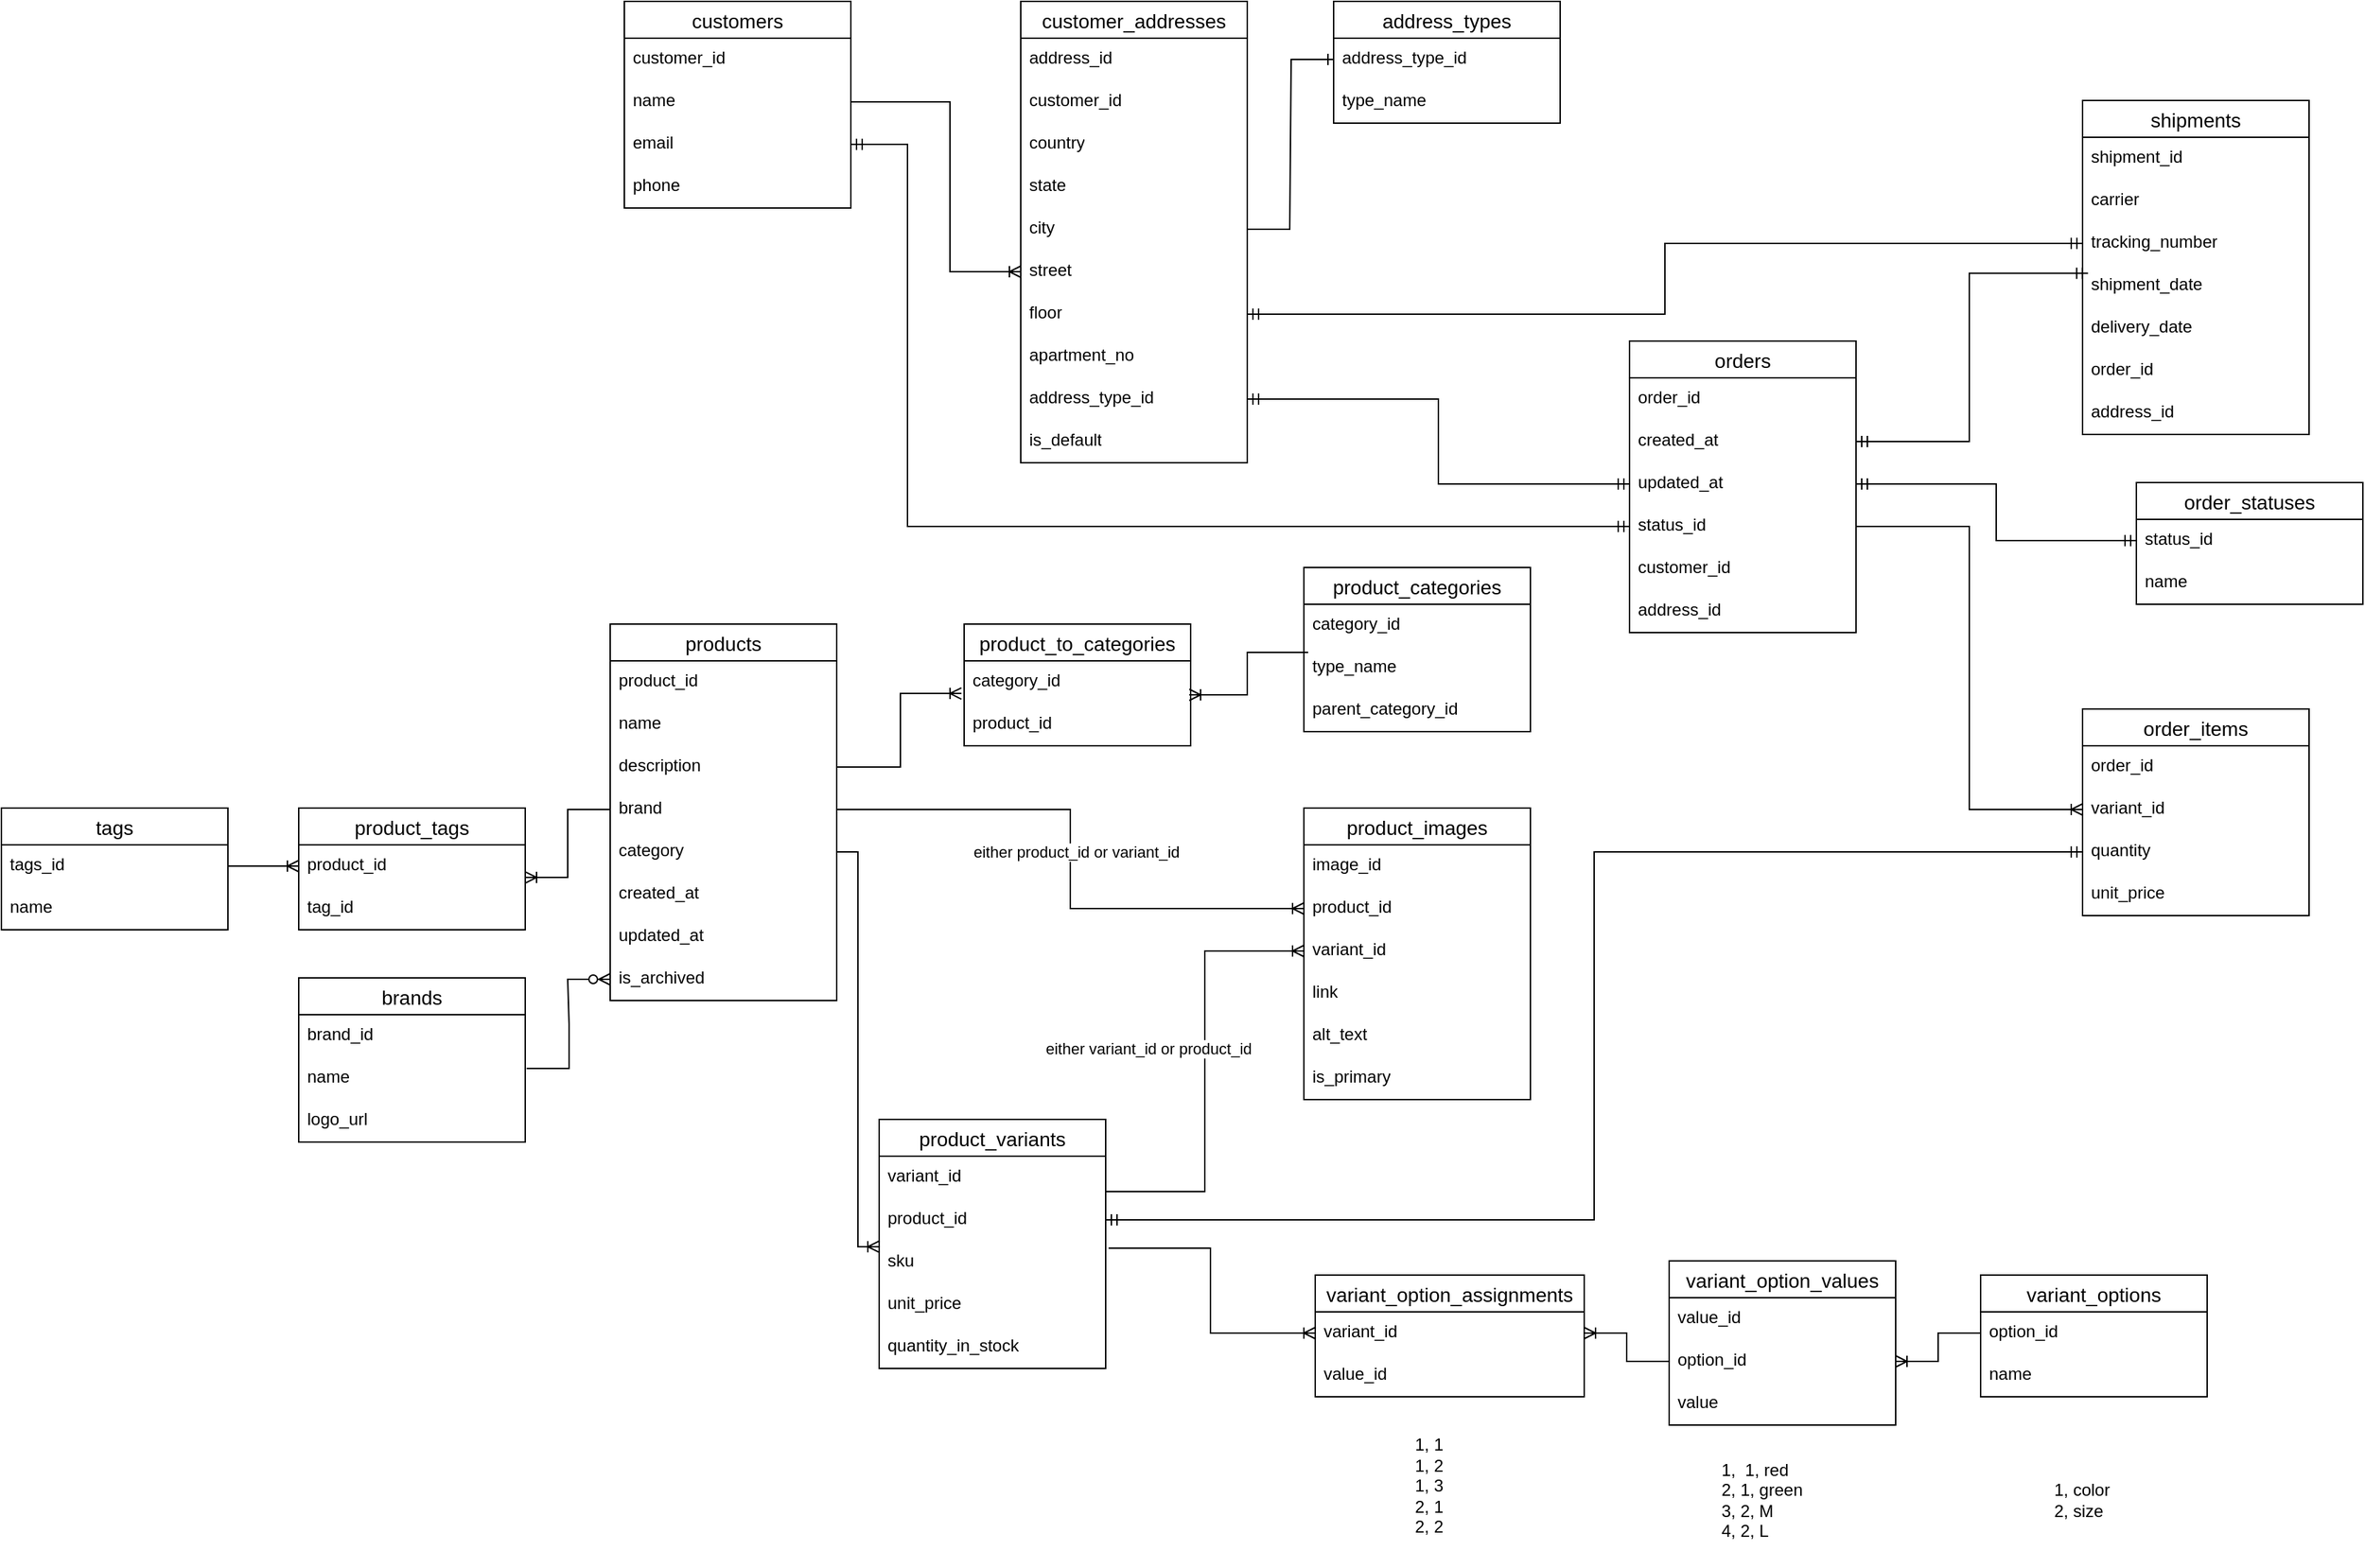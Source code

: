 <mxfile version="28.0.4">
  <diagram name="Page-1" id="qAi07MPnIEQHTASuZzk_">
    <mxGraphModel grid="1" page="1" gridSize="10" guides="1" tooltips="1" connect="1" arrows="1" fold="1" pageScale="1" pageWidth="2336" pageHeight="1654" background="light-dark(#FFFFFF,#232E40)" math="0" shadow="0">
      <root>
        <mxCell id="0" />
        <mxCell id="1" parent="0" />
        <mxCell id="hiR0SJMqwdzuoFLeXjnr-14" value="customers" style="swimlane;fontStyle=0;childLayout=stackLayout;horizontal=1;startSize=26;horizontalStack=0;resizeParent=1;resizeParentMax=0;resizeLast=0;collapsible=1;marginBottom=0;align=center;fontSize=14;" vertex="1" parent="1">
          <mxGeometry x="50" y="10" width="160" height="146" as="geometry" />
        </mxCell>
        <mxCell id="hiR0SJMqwdzuoFLeXjnr-15" value="customer_id" style="text;strokeColor=none;fillColor=none;spacingLeft=4;spacingRight=4;overflow=hidden;rotatable=0;points=[[0,0.5],[1,0.5]];portConstraint=eastwest;fontSize=12;whiteSpace=wrap;html=1;" vertex="1" parent="hiR0SJMqwdzuoFLeXjnr-14">
          <mxGeometry y="26" width="160" height="30" as="geometry" />
        </mxCell>
        <mxCell id="hiR0SJMqwdzuoFLeXjnr-16" value="name" style="text;strokeColor=none;fillColor=none;spacingLeft=4;spacingRight=4;overflow=hidden;rotatable=0;points=[[0,0.5],[1,0.5]];portConstraint=eastwest;fontSize=12;whiteSpace=wrap;html=1;" vertex="1" parent="hiR0SJMqwdzuoFLeXjnr-14">
          <mxGeometry y="56" width="160" height="30" as="geometry" />
        </mxCell>
        <mxCell id="hiR0SJMqwdzuoFLeXjnr-17" value="email" style="text;strokeColor=none;fillColor=none;spacingLeft=4;spacingRight=4;overflow=hidden;rotatable=0;points=[[0,0.5],[1,0.5]];portConstraint=eastwest;fontSize=12;whiteSpace=wrap;html=1;" vertex="1" parent="hiR0SJMqwdzuoFLeXjnr-14">
          <mxGeometry y="86" width="160" height="30" as="geometry" />
        </mxCell>
        <mxCell id="hiR0SJMqwdzuoFLeXjnr-32" value="phone" style="text;strokeColor=none;fillColor=none;spacingLeft=4;spacingRight=4;overflow=hidden;rotatable=0;points=[[0,0.5],[1,0.5]];portConstraint=eastwest;fontSize=12;whiteSpace=wrap;html=1;" vertex="1" parent="hiR0SJMqwdzuoFLeXjnr-14">
          <mxGeometry y="116" width="160" height="30" as="geometry" />
        </mxCell>
        <mxCell id="hiR0SJMqwdzuoFLeXjnr-34" value="customer_addresses" style="swimlane;fontStyle=0;childLayout=stackLayout;horizontal=1;startSize=26;horizontalStack=0;resizeParent=1;resizeParentMax=0;resizeLast=0;collapsible=1;marginBottom=0;align=center;fontSize=14;" vertex="1" parent="1">
          <mxGeometry x="330" y="10" width="160" height="326" as="geometry" />
        </mxCell>
        <mxCell id="hiR0SJMqwdzuoFLeXjnr-35" value="address_id" style="text;strokeColor=none;fillColor=none;spacingLeft=4;spacingRight=4;overflow=hidden;rotatable=0;points=[[0,0.5],[1,0.5]];portConstraint=eastwest;fontSize=12;whiteSpace=wrap;html=1;" vertex="1" parent="hiR0SJMqwdzuoFLeXjnr-34">
          <mxGeometry y="26" width="160" height="30" as="geometry" />
        </mxCell>
        <mxCell id="hiR0SJMqwdzuoFLeXjnr-36" value="customer_id" style="text;strokeColor=none;fillColor=none;spacingLeft=4;spacingRight=4;overflow=hidden;rotatable=0;points=[[0,0.5],[1,0.5]];portConstraint=eastwest;fontSize=12;whiteSpace=wrap;html=1;" vertex="1" parent="hiR0SJMqwdzuoFLeXjnr-34">
          <mxGeometry y="56" width="160" height="30" as="geometry" />
        </mxCell>
        <mxCell id="hiR0SJMqwdzuoFLeXjnr-37" value="country" style="text;strokeColor=none;fillColor=none;spacingLeft=4;spacingRight=4;overflow=hidden;rotatable=0;points=[[0,0.5],[1,0.5]];portConstraint=eastwest;fontSize=12;whiteSpace=wrap;html=1;" vertex="1" parent="hiR0SJMqwdzuoFLeXjnr-34">
          <mxGeometry y="86" width="160" height="30" as="geometry" />
        </mxCell>
        <mxCell id="hiR0SJMqwdzuoFLeXjnr-38" value="state" style="text;strokeColor=none;fillColor=none;spacingLeft=4;spacingRight=4;overflow=hidden;rotatable=0;points=[[0,0.5],[1,0.5]];portConstraint=eastwest;fontSize=12;whiteSpace=wrap;html=1;" vertex="1" parent="hiR0SJMqwdzuoFLeXjnr-34">
          <mxGeometry y="116" width="160" height="30" as="geometry" />
        </mxCell>
        <mxCell id="hiR0SJMqwdzuoFLeXjnr-39" value="city" style="text;strokeColor=none;fillColor=none;spacingLeft=4;spacingRight=4;overflow=hidden;rotatable=0;points=[[0,0.5],[1,0.5]];portConstraint=eastwest;fontSize=12;whiteSpace=wrap;html=1;" vertex="1" parent="hiR0SJMqwdzuoFLeXjnr-34">
          <mxGeometry y="146" width="160" height="30" as="geometry" />
        </mxCell>
        <mxCell id="hiR0SJMqwdzuoFLeXjnr-40" value="street" style="text;strokeColor=none;fillColor=none;spacingLeft=4;spacingRight=4;overflow=hidden;rotatable=0;points=[[0,0.5],[1,0.5]];portConstraint=eastwest;fontSize=12;whiteSpace=wrap;html=1;" vertex="1" parent="hiR0SJMqwdzuoFLeXjnr-34">
          <mxGeometry y="176" width="160" height="30" as="geometry" />
        </mxCell>
        <mxCell id="hiR0SJMqwdzuoFLeXjnr-41" value="floor" style="text;strokeColor=none;fillColor=none;spacingLeft=4;spacingRight=4;overflow=hidden;rotatable=0;points=[[0,0.5],[1,0.5]];portConstraint=eastwest;fontSize=12;whiteSpace=wrap;html=1;" vertex="1" parent="hiR0SJMqwdzuoFLeXjnr-34">
          <mxGeometry y="206" width="160" height="30" as="geometry" />
        </mxCell>
        <mxCell id="hiR0SJMqwdzuoFLeXjnr-42" value="apartment_no" style="text;strokeColor=none;fillColor=none;spacingLeft=4;spacingRight=4;overflow=hidden;rotatable=0;points=[[0,0.5],[1,0.5]];portConstraint=eastwest;fontSize=12;whiteSpace=wrap;html=1;" vertex="1" parent="hiR0SJMqwdzuoFLeXjnr-34">
          <mxGeometry y="236" width="160" height="30" as="geometry" />
        </mxCell>
        <mxCell id="hiR0SJMqwdzuoFLeXjnr-43" value="address_type_id" style="text;strokeColor=none;fillColor=none;spacingLeft=4;spacingRight=4;overflow=hidden;rotatable=0;points=[[0,0.5],[1,0.5]];portConstraint=eastwest;fontSize=12;whiteSpace=wrap;html=1;" vertex="1" parent="hiR0SJMqwdzuoFLeXjnr-34">
          <mxGeometry y="266" width="160" height="30" as="geometry" />
        </mxCell>
        <mxCell id="hiR0SJMqwdzuoFLeXjnr-44" value="is_default" style="text;strokeColor=none;fillColor=none;spacingLeft=4;spacingRight=4;overflow=hidden;rotatable=0;points=[[0,0.5],[1,0.5]];portConstraint=eastwest;fontSize=12;whiteSpace=wrap;html=1;" vertex="1" parent="hiR0SJMqwdzuoFLeXjnr-34">
          <mxGeometry y="296" width="160" height="30" as="geometry" />
        </mxCell>
        <mxCell id="hiR0SJMqwdzuoFLeXjnr-45" value="" style="edgeStyle=orthogonalEdgeStyle;fontSize=12;html=1;endArrow=ERoneToMany;rounded=0;exitX=1;exitY=0.5;exitDx=0;exitDy=0;entryX=0;entryY=0.5;entryDx=0;entryDy=0;" edge="1" parent="1" source="hiR0SJMqwdzuoFLeXjnr-16" target="hiR0SJMqwdzuoFLeXjnr-40">
          <mxGeometry width="100" height="100" relative="1" as="geometry">
            <mxPoint x="140" y="300" as="sourcePoint" />
            <mxPoint x="240" y="200" as="targetPoint" />
            <Array as="points">
              <mxPoint x="280" y="81" />
              <mxPoint x="280" y="201" />
            </Array>
          </mxGeometry>
        </mxCell>
        <mxCell id="5MSA646f3eR10LiwFbfj-1" value="address_types" style="swimlane;fontStyle=0;childLayout=stackLayout;horizontal=1;startSize=26;horizontalStack=0;resizeParent=1;resizeParentMax=0;resizeLast=0;collapsible=1;marginBottom=0;align=center;fontSize=14;" vertex="1" parent="1">
          <mxGeometry x="551" y="10" width="160" height="86" as="geometry" />
        </mxCell>
        <mxCell id="5MSA646f3eR10LiwFbfj-2" value="address_type_id" style="text;strokeColor=none;fillColor=none;spacingLeft=4;spacingRight=4;overflow=hidden;rotatable=0;points=[[0,0.5],[1,0.5]];portConstraint=eastwest;fontSize=12;whiteSpace=wrap;html=1;" vertex="1" parent="5MSA646f3eR10LiwFbfj-1">
          <mxGeometry y="26" width="160" height="30" as="geometry" />
        </mxCell>
        <mxCell id="5MSA646f3eR10LiwFbfj-3" value="type_name" style="text;strokeColor=none;fillColor=none;spacingLeft=4;spacingRight=4;overflow=hidden;rotatable=0;points=[[0,0.5],[1,0.5]];portConstraint=eastwest;fontSize=12;whiteSpace=wrap;html=1;" vertex="1" parent="5MSA646f3eR10LiwFbfj-1">
          <mxGeometry y="56" width="160" height="30" as="geometry" />
        </mxCell>
        <mxCell id="5MSA646f3eR10LiwFbfj-6" value="" style="edgeStyle=entityRelationEdgeStyle;fontSize=12;html=1;endArrow=ERone;endFill=1;rounded=0;exitX=1;exitY=0.5;exitDx=0;exitDy=0;entryX=0;entryY=0.5;entryDx=0;entryDy=0;" edge="1" parent="1" source="hiR0SJMqwdzuoFLeXjnr-39" target="5MSA646f3eR10LiwFbfj-2">
          <mxGeometry width="100" height="100" relative="1" as="geometry">
            <mxPoint x="620" y="260" as="sourcePoint" />
            <mxPoint x="720" y="160" as="targetPoint" />
          </mxGeometry>
        </mxCell>
        <mxCell id="5MSA646f3eR10LiwFbfj-7" value="products" style="swimlane;fontStyle=0;childLayout=stackLayout;horizontal=1;startSize=26;horizontalStack=0;resizeParent=1;resizeParentMax=0;resizeLast=0;collapsible=1;marginBottom=0;align=center;fontSize=14;" vertex="1" parent="1">
          <mxGeometry x="40" y="450" width="160" height="266" as="geometry" />
        </mxCell>
        <mxCell id="5MSA646f3eR10LiwFbfj-8" value="product_id" style="text;strokeColor=none;fillColor=none;spacingLeft=4;spacingRight=4;overflow=hidden;rotatable=0;points=[[0,0.5],[1,0.5]];portConstraint=eastwest;fontSize=12;whiteSpace=wrap;html=1;" vertex="1" parent="5MSA646f3eR10LiwFbfj-7">
          <mxGeometry y="26" width="160" height="30" as="geometry" />
        </mxCell>
        <mxCell id="5MSA646f3eR10LiwFbfj-9" value="name" style="text;strokeColor=none;fillColor=none;spacingLeft=4;spacingRight=4;overflow=hidden;rotatable=0;points=[[0,0.5],[1,0.5]];portConstraint=eastwest;fontSize=12;whiteSpace=wrap;html=1;" vertex="1" parent="5MSA646f3eR10LiwFbfj-7">
          <mxGeometry y="56" width="160" height="30" as="geometry" />
        </mxCell>
        <mxCell id="5MSA646f3eR10LiwFbfj-10" value="description" style="text;strokeColor=none;fillColor=none;spacingLeft=4;spacingRight=4;overflow=hidden;rotatable=0;points=[[0,0.5],[1,0.5]];portConstraint=eastwest;fontSize=12;whiteSpace=wrap;html=1;" vertex="1" parent="5MSA646f3eR10LiwFbfj-7">
          <mxGeometry y="86" width="160" height="30" as="geometry" />
        </mxCell>
        <mxCell id="5MSA646f3eR10LiwFbfj-11" value="brand" style="text;strokeColor=none;fillColor=none;spacingLeft=4;spacingRight=4;overflow=hidden;rotatable=0;points=[[0,0.5],[1,0.5]];portConstraint=eastwest;fontSize=12;whiteSpace=wrap;html=1;" vertex="1" parent="5MSA646f3eR10LiwFbfj-7">
          <mxGeometry y="116" width="160" height="30" as="geometry" />
        </mxCell>
        <mxCell id="5MSA646f3eR10LiwFbfj-13" value="category" style="text;strokeColor=none;fillColor=none;spacingLeft=4;spacingRight=4;overflow=hidden;rotatable=0;points=[[0,0.5],[1,0.5]];portConstraint=eastwest;fontSize=12;whiteSpace=wrap;html=1;" vertex="1" parent="5MSA646f3eR10LiwFbfj-7">
          <mxGeometry y="146" width="160" height="30" as="geometry" />
        </mxCell>
        <mxCell id="5MSA646f3eR10LiwFbfj-15" value="created_at" style="text;strokeColor=none;fillColor=none;spacingLeft=4;spacingRight=4;overflow=hidden;rotatable=0;points=[[0,0.5],[1,0.5]];portConstraint=eastwest;fontSize=12;whiteSpace=wrap;html=1;" vertex="1" parent="5MSA646f3eR10LiwFbfj-7">
          <mxGeometry y="176" width="160" height="30" as="geometry" />
        </mxCell>
        <mxCell id="5MSA646f3eR10LiwFbfj-16" value="updated_at" style="text;strokeColor=none;fillColor=none;spacingLeft=4;spacingRight=4;overflow=hidden;rotatable=0;points=[[0,0.5],[1,0.5]];portConstraint=eastwest;fontSize=12;whiteSpace=wrap;html=1;" vertex="1" parent="5MSA646f3eR10LiwFbfj-7">
          <mxGeometry y="206" width="160" height="30" as="geometry" />
        </mxCell>
        <mxCell id="5MSA646f3eR10LiwFbfj-17" value="is_archived" style="text;strokeColor=none;fillColor=none;spacingLeft=4;spacingRight=4;overflow=hidden;rotatable=0;points=[[0,0.5],[1,0.5]];portConstraint=eastwest;fontSize=12;whiteSpace=wrap;html=1;" vertex="1" parent="5MSA646f3eR10LiwFbfj-7">
          <mxGeometry y="236" width="160" height="30" as="geometry" />
        </mxCell>
        <mxCell id="5MSA646f3eR10LiwFbfj-18" value="product_to_categories" style="swimlane;fontStyle=0;childLayout=stackLayout;horizontal=1;startSize=26;horizontalStack=0;resizeParent=1;resizeParentMax=0;resizeLast=0;collapsible=1;marginBottom=0;align=center;fontSize=14;" vertex="1" parent="1">
          <mxGeometry x="290" y="450" width="160" height="86" as="geometry" />
        </mxCell>
        <mxCell id="5MSA646f3eR10LiwFbfj-19" value="category_id" style="text;strokeColor=none;fillColor=none;spacingLeft=4;spacingRight=4;overflow=hidden;rotatable=0;points=[[0,0.5],[1,0.5]];portConstraint=eastwest;fontSize=12;whiteSpace=wrap;html=1;" vertex="1" parent="5MSA646f3eR10LiwFbfj-18">
          <mxGeometry y="26" width="160" height="30" as="geometry" />
        </mxCell>
        <mxCell id="5MSA646f3eR10LiwFbfj-20" value="product_id" style="text;strokeColor=none;fillColor=none;spacingLeft=4;spacingRight=4;overflow=hidden;rotatable=0;points=[[0,0.5],[1,0.5]];portConstraint=eastwest;fontSize=12;whiteSpace=wrap;html=1;" vertex="1" parent="5MSA646f3eR10LiwFbfj-18">
          <mxGeometry y="56" width="160" height="30" as="geometry" />
        </mxCell>
        <mxCell id="5MSA646f3eR10LiwFbfj-22" value="" style="edgeStyle=orthogonalEdgeStyle;fontSize=12;html=1;endArrow=ERoneToMany;rounded=0;exitX=1;exitY=0.5;exitDx=0;exitDy=0;entryX=-0.012;entryY=0.767;entryDx=0;entryDy=0;entryPerimeter=0;" edge="1" parent="1" source="5MSA646f3eR10LiwFbfj-10" target="5MSA646f3eR10LiwFbfj-19">
          <mxGeometry width="100" height="100" relative="1" as="geometry">
            <mxPoint x="660" y="550" as="sourcePoint" />
            <mxPoint x="260" y="600" as="targetPoint" />
          </mxGeometry>
        </mxCell>
        <mxCell id="5MSA646f3eR10LiwFbfj-27" value="product_images" style="swimlane;fontStyle=0;childLayout=stackLayout;horizontal=1;startSize=26;horizontalStack=0;resizeParent=1;resizeParentMax=0;resizeLast=0;collapsible=1;marginBottom=0;align=center;fontSize=14;" vertex="1" parent="1">
          <mxGeometry x="530" y="580" width="160" height="206" as="geometry" />
        </mxCell>
        <mxCell id="5MSA646f3eR10LiwFbfj-28" value="image_id" style="text;strokeColor=none;fillColor=none;spacingLeft=4;spacingRight=4;overflow=hidden;rotatable=0;points=[[0,0.5],[1,0.5]];portConstraint=eastwest;fontSize=12;whiteSpace=wrap;html=1;" vertex="1" parent="5MSA646f3eR10LiwFbfj-27">
          <mxGeometry y="26" width="160" height="30" as="geometry" />
        </mxCell>
        <mxCell id="5MSA646f3eR10LiwFbfj-29" value="product_id" style="text;strokeColor=none;fillColor=none;spacingLeft=4;spacingRight=4;overflow=hidden;rotatable=0;points=[[0,0.5],[1,0.5]];portConstraint=eastwest;fontSize=12;whiteSpace=wrap;html=1;" vertex="1" parent="5MSA646f3eR10LiwFbfj-27">
          <mxGeometry y="56" width="160" height="30" as="geometry" />
        </mxCell>
        <mxCell id="5MSA646f3eR10LiwFbfj-36" value="variant_id&lt;div&gt;&lt;br&gt;&lt;/div&gt;" style="text;strokeColor=none;fillColor=none;spacingLeft=4;spacingRight=4;overflow=hidden;rotatable=0;points=[[0,0.5],[1,0.5]];portConstraint=eastwest;fontSize=12;whiteSpace=wrap;html=1;" vertex="1" parent="5MSA646f3eR10LiwFbfj-27">
          <mxGeometry y="86" width="160" height="30" as="geometry" />
        </mxCell>
        <mxCell id="5MSA646f3eR10LiwFbfj-30" value="link" style="text;strokeColor=none;fillColor=none;spacingLeft=4;spacingRight=4;overflow=hidden;rotatable=0;points=[[0,0.5],[1,0.5]];portConstraint=eastwest;fontSize=12;whiteSpace=wrap;html=1;" vertex="1" parent="5MSA646f3eR10LiwFbfj-27">
          <mxGeometry y="116" width="160" height="30" as="geometry" />
        </mxCell>
        <mxCell id="5MSA646f3eR10LiwFbfj-35" value="alt_text" style="text;strokeColor=none;fillColor=none;spacingLeft=4;spacingRight=4;overflow=hidden;rotatable=0;points=[[0,0.5],[1,0.5]];portConstraint=eastwest;fontSize=12;whiteSpace=wrap;html=1;" vertex="1" parent="5MSA646f3eR10LiwFbfj-27">
          <mxGeometry y="146" width="160" height="30" as="geometry" />
        </mxCell>
        <mxCell id="5MSA646f3eR10LiwFbfj-61" value="is_primary" style="text;strokeColor=none;fillColor=none;spacingLeft=4;spacingRight=4;overflow=hidden;rotatable=0;points=[[0,0.5],[1,0.5]];portConstraint=eastwest;fontSize=12;whiteSpace=wrap;html=1;" vertex="1" parent="5MSA646f3eR10LiwFbfj-27">
          <mxGeometry y="176" width="160" height="30" as="geometry" />
        </mxCell>
        <mxCell id="5MSA646f3eR10LiwFbfj-37" value="" style="edgeStyle=orthogonalEdgeStyle;fontSize=12;html=1;endArrow=ERoneToMany;rounded=0;exitX=1;exitY=0.5;exitDx=0;exitDy=0;entryX=0;entryY=0.5;entryDx=0;entryDy=0;" edge="1" parent="1" source="5MSA646f3eR10LiwFbfj-11" target="5MSA646f3eR10LiwFbfj-29">
          <mxGeometry width="100" height="100" relative="1" as="geometry">
            <mxPoint x="300" y="900" as="sourcePoint" />
            <mxPoint x="400" y="800" as="targetPoint" />
          </mxGeometry>
        </mxCell>
        <mxCell id="5MSA646f3eR10LiwFbfj-64" value="either product_id or variant_id" style="edgeLabel;html=1;align=center;verticalAlign=middle;resizable=0;points=[];" connectable="0" vertex="1" parent="5MSA646f3eR10LiwFbfj-37">
          <mxGeometry x="0.176" y="-2" relative="1" as="geometry">
            <mxPoint x="4" y="-42" as="offset" />
          </mxGeometry>
        </mxCell>
        <mxCell id="5MSA646f3eR10LiwFbfj-38" value="product_variants" style="swimlane;fontStyle=0;childLayout=stackLayout;horizontal=1;startSize=26;horizontalStack=0;resizeParent=1;resizeParentMax=0;resizeLast=0;collapsible=1;marginBottom=0;align=center;fontSize=14;" vertex="1" parent="1">
          <mxGeometry x="230" y="800" width="160" height="176" as="geometry" />
        </mxCell>
        <mxCell id="5MSA646f3eR10LiwFbfj-39" value="variant_id" style="text;strokeColor=none;fillColor=none;spacingLeft=4;spacingRight=4;overflow=hidden;rotatable=0;points=[[0,0.5],[1,0.5]];portConstraint=eastwest;fontSize=12;whiteSpace=wrap;html=1;" vertex="1" parent="5MSA646f3eR10LiwFbfj-38">
          <mxGeometry y="26" width="160" height="30" as="geometry" />
        </mxCell>
        <mxCell id="5MSA646f3eR10LiwFbfj-40" value="product_id" style="text;strokeColor=none;fillColor=none;spacingLeft=4;spacingRight=4;overflow=hidden;rotatable=0;points=[[0,0.5],[1,0.5]];portConstraint=eastwest;fontSize=12;whiteSpace=wrap;html=1;" vertex="1" parent="5MSA646f3eR10LiwFbfj-38">
          <mxGeometry y="56" width="160" height="30" as="geometry" />
        </mxCell>
        <mxCell id="5MSA646f3eR10LiwFbfj-41" value="sku" style="text;strokeColor=none;fillColor=none;spacingLeft=4;spacingRight=4;overflow=hidden;rotatable=0;points=[[0,0.5],[1,0.5]];portConstraint=eastwest;fontSize=12;whiteSpace=wrap;html=1;" vertex="1" parent="5MSA646f3eR10LiwFbfj-38">
          <mxGeometry y="86" width="160" height="30" as="geometry" />
        </mxCell>
        <mxCell id="5MSA646f3eR10LiwFbfj-42" value="unit_price" style="text;strokeColor=none;fillColor=none;spacingLeft=4;spacingRight=4;overflow=hidden;rotatable=0;points=[[0,0.5],[1,0.5]];portConstraint=eastwest;fontSize=12;whiteSpace=wrap;html=1;" vertex="1" parent="5MSA646f3eR10LiwFbfj-38">
          <mxGeometry y="116" width="160" height="30" as="geometry" />
        </mxCell>
        <mxCell id="5MSA646f3eR10LiwFbfj-43" value="quantity_in_stock" style="text;strokeColor=none;fillColor=none;spacingLeft=4;spacingRight=4;overflow=hidden;rotatable=0;points=[[0,0.5],[1,0.5]];portConstraint=eastwest;fontSize=12;whiteSpace=wrap;html=1;" vertex="1" parent="5MSA646f3eR10LiwFbfj-38">
          <mxGeometry y="146" width="160" height="30" as="geometry" />
        </mxCell>
        <mxCell id="5MSA646f3eR10LiwFbfj-44" value="" style="edgeStyle=orthogonalEdgeStyle;fontSize=12;html=1;endArrow=ERoneToMany;rounded=0;exitX=1;exitY=0.5;exitDx=0;exitDy=0;entryX=0;entryY=1.133;entryDx=0;entryDy=0;entryPerimeter=0;" edge="1" parent="1" source="5MSA646f3eR10LiwFbfj-13" target="5MSA646f3eR10LiwFbfj-40">
          <mxGeometry width="100" height="100" relative="1" as="geometry">
            <mxPoint x="120" y="940" as="sourcePoint" />
            <mxPoint x="220" y="840" as="targetPoint" />
          </mxGeometry>
        </mxCell>
        <mxCell id="5MSA646f3eR10LiwFbfj-45" value="variant_options" style="swimlane;fontStyle=0;childLayout=stackLayout;horizontal=1;startSize=26;horizontalStack=0;resizeParent=1;resizeParentMax=0;resizeLast=0;collapsible=1;marginBottom=0;align=center;fontSize=14;" vertex="1" parent="1">
          <mxGeometry x="1008" y="910" width="160" height="86" as="geometry" />
        </mxCell>
        <mxCell id="5MSA646f3eR10LiwFbfj-46" value="option_id" style="text;strokeColor=none;fillColor=none;spacingLeft=4;spacingRight=4;overflow=hidden;rotatable=0;points=[[0,0.5],[1,0.5]];portConstraint=eastwest;fontSize=12;whiteSpace=wrap;html=1;" vertex="1" parent="5MSA646f3eR10LiwFbfj-45">
          <mxGeometry y="26" width="160" height="30" as="geometry" />
        </mxCell>
        <mxCell id="5MSA646f3eR10LiwFbfj-47" value="name" style="text;strokeColor=none;fillColor=none;spacingLeft=4;spacingRight=4;overflow=hidden;rotatable=0;points=[[0,0.5],[1,0.5]];portConstraint=eastwest;fontSize=12;whiteSpace=wrap;html=1;" vertex="1" parent="5MSA646f3eR10LiwFbfj-45">
          <mxGeometry y="56" width="160" height="30" as="geometry" />
        </mxCell>
        <mxCell id="5MSA646f3eR10LiwFbfj-48" value="variant_option_values" style="swimlane;fontStyle=0;childLayout=stackLayout;horizontal=1;startSize=26;horizontalStack=0;resizeParent=1;resizeParentMax=0;resizeLast=0;collapsible=1;marginBottom=0;align=center;fontSize=14;" vertex="1" parent="1">
          <mxGeometry x="788" y="900" width="160" height="116" as="geometry" />
        </mxCell>
        <mxCell id="5MSA646f3eR10LiwFbfj-49" value="value_id" style="text;strokeColor=none;fillColor=none;spacingLeft=4;spacingRight=4;overflow=hidden;rotatable=0;points=[[0,0.5],[1,0.5]];portConstraint=eastwest;fontSize=12;whiteSpace=wrap;html=1;" vertex="1" parent="5MSA646f3eR10LiwFbfj-48">
          <mxGeometry y="26" width="160" height="30" as="geometry" />
        </mxCell>
        <mxCell id="5MSA646f3eR10LiwFbfj-50" value="option_id" style="text;strokeColor=none;fillColor=none;spacingLeft=4;spacingRight=4;overflow=hidden;rotatable=0;points=[[0,0.5],[1,0.5]];portConstraint=eastwest;fontSize=12;whiteSpace=wrap;html=1;" vertex="1" parent="5MSA646f3eR10LiwFbfj-48">
          <mxGeometry y="56" width="160" height="30" as="geometry" />
        </mxCell>
        <mxCell id="5MSA646f3eR10LiwFbfj-54" value="value" style="text;strokeColor=none;fillColor=none;spacingLeft=4;spacingRight=4;overflow=hidden;rotatable=0;points=[[0,0.5],[1,0.5]];portConstraint=eastwest;fontSize=12;whiteSpace=wrap;html=1;" vertex="1" parent="5MSA646f3eR10LiwFbfj-48">
          <mxGeometry y="86" width="160" height="30" as="geometry" />
        </mxCell>
        <mxCell id="5MSA646f3eR10LiwFbfj-51" value="variant_option_assignments" style="swimlane;fontStyle=0;childLayout=stackLayout;horizontal=1;startSize=26;horizontalStack=0;resizeParent=1;resizeParentMax=0;resizeLast=0;collapsible=1;marginBottom=0;align=center;fontSize=14;" vertex="1" parent="1">
          <mxGeometry x="538" y="910" width="190" height="86" as="geometry" />
        </mxCell>
        <mxCell id="5MSA646f3eR10LiwFbfj-52" value="variant_id" style="text;strokeColor=none;fillColor=none;spacingLeft=4;spacingRight=4;overflow=hidden;rotatable=0;points=[[0,0.5],[1,0.5]];portConstraint=eastwest;fontSize=12;whiteSpace=wrap;html=1;" vertex="1" parent="5MSA646f3eR10LiwFbfj-51">
          <mxGeometry y="26" width="190" height="30" as="geometry" />
        </mxCell>
        <mxCell id="5MSA646f3eR10LiwFbfj-53" value="value_id" style="text;strokeColor=none;fillColor=none;spacingLeft=4;spacingRight=4;overflow=hidden;rotatable=0;points=[[0,0.5],[1,0.5]];portConstraint=eastwest;fontSize=12;whiteSpace=wrap;html=1;" vertex="1" parent="5MSA646f3eR10LiwFbfj-51">
          <mxGeometry y="56" width="190" height="30" as="geometry" />
        </mxCell>
        <mxCell id="5MSA646f3eR10LiwFbfj-55" value="" style="edgeStyle=orthogonalEdgeStyle;fontSize=12;html=1;endArrow=ERoneToMany;rounded=0;exitX=1.013;exitY=0.167;exitDx=0;exitDy=0;exitPerimeter=0;entryX=0;entryY=0.5;entryDx=0;entryDy=0;" edge="1" parent="1" source="5MSA646f3eR10LiwFbfj-41" target="5MSA646f3eR10LiwFbfj-52">
          <mxGeometry width="100" height="100" relative="1" as="geometry">
            <mxPoint x="480" y="1190" as="sourcePoint" />
            <mxPoint x="580" y="1090" as="targetPoint" />
          </mxGeometry>
        </mxCell>
        <mxCell id="5MSA646f3eR10LiwFbfj-62" value="" style="edgeStyle=orthogonalEdgeStyle;fontSize=12;html=1;endArrow=ERoneToMany;rounded=0;entryX=0;entryY=0.5;entryDx=0;entryDy=0;exitX=1;exitY=0.833;exitDx=0;exitDy=0;exitPerimeter=0;" edge="1" parent="1" source="5MSA646f3eR10LiwFbfj-39" target="5MSA646f3eR10LiwFbfj-36">
          <mxGeometry width="100" height="100" relative="1" as="geometry">
            <mxPoint x="500" y="900" as="sourcePoint" />
            <mxPoint x="660" y="730" as="targetPoint" />
          </mxGeometry>
        </mxCell>
        <mxCell id="5MSA646f3eR10LiwFbfj-63" value="either variant_id or product_id" style="edgeLabel;html=1;align=center;verticalAlign=middle;resizable=0;points=[];" connectable="0" vertex="1" parent="5MSA646f3eR10LiwFbfj-62">
          <mxGeometry x="0.138" y="1" relative="1" as="geometry">
            <mxPoint x="-39" y="5" as="offset" />
          </mxGeometry>
        </mxCell>
        <mxCell id="5MSA646f3eR10LiwFbfj-65" value="" style="edgeStyle=entityRelationEdgeStyle;fontSize=12;html=1;endArrow=ERoneToMany;rounded=0;entryX=1;entryY=0.5;entryDx=0;entryDy=0;exitX=0;exitY=0.5;exitDx=0;exitDy=0;" edge="1" parent="1" source="5MSA646f3eR10LiwFbfj-46" target="5MSA646f3eR10LiwFbfj-50">
          <mxGeometry width="100" height="100" relative="1" as="geometry">
            <mxPoint x="1018" y="1060" as="sourcePoint" />
            <mxPoint x="1038" y="1070" as="targetPoint" />
          </mxGeometry>
        </mxCell>
        <mxCell id="5MSA646f3eR10LiwFbfj-66" value="" style="edgeStyle=entityRelationEdgeStyle;fontSize=12;html=1;endArrow=ERoneToMany;rounded=0;entryX=1;entryY=0.5;entryDx=0;entryDy=0;exitX=0;exitY=0.5;exitDx=0;exitDy=0;" edge="1" parent="1" source="5MSA646f3eR10LiwFbfj-50" target="5MSA646f3eR10LiwFbfj-52">
          <mxGeometry width="100" height="100" relative="1" as="geometry">
            <mxPoint x="768" y="1090" as="sourcePoint" />
            <mxPoint x="848" y="1050" as="targetPoint" />
          </mxGeometry>
        </mxCell>
        <mxCell id="5MSA646f3eR10LiwFbfj-67" value="1,&amp;nbsp; 1, red&lt;div&gt;2, 1, green&lt;/div&gt;&lt;div&gt;3, 2, M&lt;/div&gt;&lt;div&gt;4, 2, L&lt;/div&gt;" style="text;html=1;align=left;verticalAlign=middle;resizable=0;points=[];autosize=1;strokeColor=none;fillColor=none;" vertex="1" parent="1">
          <mxGeometry x="823" y="1034" width="80" height="70" as="geometry" />
        </mxCell>
        <mxCell id="5MSA646f3eR10LiwFbfj-68" value="1, color&lt;div&gt;2, size&lt;/div&gt;" style="text;html=1;align=left;verticalAlign=middle;resizable=0;points=[];autosize=1;strokeColor=none;fillColor=none;" vertex="1" parent="1">
          <mxGeometry x="1058" y="1049" width="60" height="40" as="geometry" />
        </mxCell>
        <mxCell id="5MSA646f3eR10LiwFbfj-69" value="1, 1&lt;div&gt;1, 2&lt;/div&gt;&lt;div&gt;1, 3&lt;/div&gt;&lt;div&gt;2, 1&lt;/div&gt;&lt;div&gt;2, 2&lt;/div&gt;&lt;div&gt;&lt;br&gt;&lt;/div&gt;" style="text;html=1;align=center;verticalAlign=middle;resizable=0;points=[];autosize=1;strokeColor=none;fillColor=none;" vertex="1" parent="1">
          <mxGeometry x="598" y="1016" width="40" height="100" as="geometry" />
        </mxCell>
        <mxCell id="5MSA646f3eR10LiwFbfj-70" value="product_categories" style="swimlane;fontStyle=0;childLayout=stackLayout;horizontal=1;startSize=26;horizontalStack=0;resizeParent=1;resizeParentMax=0;resizeLast=0;collapsible=1;marginBottom=0;align=center;fontSize=14;" vertex="1" parent="1">
          <mxGeometry x="530" y="410" width="160" height="116" as="geometry" />
        </mxCell>
        <mxCell id="5MSA646f3eR10LiwFbfj-71" value="category_id" style="text;strokeColor=none;fillColor=none;spacingLeft=4;spacingRight=4;overflow=hidden;rotatable=0;points=[[0,0.5],[1,0.5]];portConstraint=eastwest;fontSize=12;whiteSpace=wrap;html=1;" vertex="1" parent="5MSA646f3eR10LiwFbfj-70">
          <mxGeometry y="26" width="160" height="30" as="geometry" />
        </mxCell>
        <mxCell id="5MSA646f3eR10LiwFbfj-72" value="type_name" style="text;strokeColor=none;fillColor=none;spacingLeft=4;spacingRight=4;overflow=hidden;rotatable=0;points=[[0,0.5],[1,0.5]];portConstraint=eastwest;fontSize=12;whiteSpace=wrap;html=1;" vertex="1" parent="5MSA646f3eR10LiwFbfj-70">
          <mxGeometry y="56" width="160" height="30" as="geometry" />
        </mxCell>
        <mxCell id="5MSA646f3eR10LiwFbfj-73" value="parent_category_id" style="text;strokeColor=none;fillColor=none;spacingLeft=4;spacingRight=4;overflow=hidden;rotatable=0;points=[[0,0.5],[1,0.5]];portConstraint=eastwest;fontSize=12;whiteSpace=wrap;html=1;" vertex="1" parent="5MSA646f3eR10LiwFbfj-70">
          <mxGeometry y="86" width="160" height="30" as="geometry" />
        </mxCell>
        <mxCell id="5MSA646f3eR10LiwFbfj-74" value="" style="edgeStyle=orthogonalEdgeStyle;fontSize=12;html=1;endArrow=ERoneToMany;rounded=0;exitX=0.019;exitY=0.133;exitDx=0;exitDy=0;entryX=0.994;entryY=0.8;entryDx=0;entryDy=0;entryPerimeter=0;exitPerimeter=0;" edge="1" parent="1" source="5MSA646f3eR10LiwFbfj-72" target="5MSA646f3eR10LiwFbfj-19">
          <mxGeometry width="100" height="100" relative="1" as="geometry">
            <mxPoint x="710" y="350" as="sourcePoint" />
            <mxPoint x="810" y="250" as="targetPoint" />
          </mxGeometry>
        </mxCell>
        <mxCell id="5MSA646f3eR10LiwFbfj-75" value="order_statuses" style="swimlane;fontStyle=0;childLayout=stackLayout;horizontal=1;startSize=26;horizontalStack=0;resizeParent=1;resizeParentMax=0;resizeLast=0;collapsible=1;marginBottom=0;align=center;fontSize=14;" vertex="1" parent="1">
          <mxGeometry x="1118" y="350" width="160" height="86" as="geometry" />
        </mxCell>
        <mxCell id="5MSA646f3eR10LiwFbfj-76" value="status_id" style="text;strokeColor=none;fillColor=none;spacingLeft=4;spacingRight=4;overflow=hidden;rotatable=0;points=[[0,0.5],[1,0.5]];portConstraint=eastwest;fontSize=12;whiteSpace=wrap;html=1;" vertex="1" parent="5MSA646f3eR10LiwFbfj-75">
          <mxGeometry y="26" width="160" height="30" as="geometry" />
        </mxCell>
        <mxCell id="5MSA646f3eR10LiwFbfj-77" value="name" style="text;strokeColor=none;fillColor=none;spacingLeft=4;spacingRight=4;overflow=hidden;rotatable=0;points=[[0,0.5],[1,0.5]];portConstraint=eastwest;fontSize=12;whiteSpace=wrap;html=1;" vertex="1" parent="5MSA646f3eR10LiwFbfj-75">
          <mxGeometry y="56" width="160" height="30" as="geometry" />
        </mxCell>
        <mxCell id="5MSA646f3eR10LiwFbfj-78" value="orders" style="swimlane;fontStyle=0;childLayout=stackLayout;horizontal=1;startSize=26;horizontalStack=0;resizeParent=1;resizeParentMax=0;resizeLast=0;collapsible=1;marginBottom=0;align=center;fontSize=14;" vertex="1" parent="1">
          <mxGeometry x="760" y="250" width="160" height="206" as="geometry" />
        </mxCell>
        <mxCell id="5MSA646f3eR10LiwFbfj-79" value="order_id" style="text;strokeColor=none;fillColor=none;spacingLeft=4;spacingRight=4;overflow=hidden;rotatable=0;points=[[0,0.5],[1,0.5]];portConstraint=eastwest;fontSize=12;whiteSpace=wrap;html=1;" vertex="1" parent="5MSA646f3eR10LiwFbfj-78">
          <mxGeometry y="26" width="160" height="30" as="geometry" />
        </mxCell>
        <mxCell id="5MSA646f3eR10LiwFbfj-80" value="created_at" style="text;strokeColor=none;fillColor=none;spacingLeft=4;spacingRight=4;overflow=hidden;rotatable=0;points=[[0,0.5],[1,0.5]];portConstraint=eastwest;fontSize=12;whiteSpace=wrap;html=1;" vertex="1" parent="5MSA646f3eR10LiwFbfj-78">
          <mxGeometry y="56" width="160" height="30" as="geometry" />
        </mxCell>
        <mxCell id="5MSA646f3eR10LiwFbfj-81" value="&lt;div&gt;updated_at&lt;/div&gt;" style="text;strokeColor=none;fillColor=none;spacingLeft=4;spacingRight=4;overflow=hidden;rotatable=0;points=[[0,0.5],[1,0.5]];portConstraint=eastwest;fontSize=12;whiteSpace=wrap;html=1;" vertex="1" parent="5MSA646f3eR10LiwFbfj-78">
          <mxGeometry y="86" width="160" height="30" as="geometry" />
        </mxCell>
        <mxCell id="5MSA646f3eR10LiwFbfj-82" value="status_id" style="text;strokeColor=none;fillColor=none;spacingLeft=4;spacingRight=4;overflow=hidden;rotatable=0;points=[[0,0.5],[1,0.5]];portConstraint=eastwest;fontSize=12;whiteSpace=wrap;html=1;" vertex="1" parent="5MSA646f3eR10LiwFbfj-78">
          <mxGeometry y="116" width="160" height="30" as="geometry" />
        </mxCell>
        <mxCell id="5MSA646f3eR10LiwFbfj-83" value="customer_id" style="text;strokeColor=none;fillColor=none;spacingLeft=4;spacingRight=4;overflow=hidden;rotatable=0;points=[[0,0.5],[1,0.5]];portConstraint=eastwest;fontSize=12;whiteSpace=wrap;html=1;" vertex="1" parent="5MSA646f3eR10LiwFbfj-78">
          <mxGeometry y="146" width="160" height="30" as="geometry" />
        </mxCell>
        <mxCell id="5MSA646f3eR10LiwFbfj-84" value="address_id" style="text;strokeColor=none;fillColor=none;spacingLeft=4;spacingRight=4;overflow=hidden;rotatable=0;points=[[0,0.5],[1,0.5]];portConstraint=eastwest;fontSize=12;whiteSpace=wrap;html=1;" vertex="1" parent="5MSA646f3eR10LiwFbfj-78">
          <mxGeometry y="176" width="160" height="30" as="geometry" />
        </mxCell>
        <mxCell id="5MSA646f3eR10LiwFbfj-85" value="" style="edgeStyle=orthogonalEdgeStyle;fontSize=12;html=1;endArrow=ERmandOne;startArrow=ERmandOne;rounded=0;entryX=0;entryY=0.5;entryDx=0;entryDy=0;" edge="1" parent="1" source="hiR0SJMqwdzuoFLeXjnr-43" target="5MSA646f3eR10LiwFbfj-81">
          <mxGeometry width="100" height="100" relative="1" as="geometry">
            <mxPoint x="730" y="390" as="sourcePoint" />
            <mxPoint x="830" y="290" as="targetPoint" />
          </mxGeometry>
        </mxCell>
        <mxCell id="5MSA646f3eR10LiwFbfj-86" value="" style="edgeStyle=orthogonalEdgeStyle;fontSize=12;html=1;endArrow=ERmandOne;startArrow=ERmandOne;rounded=0;entryX=0;entryY=0.5;entryDx=0;entryDy=0;exitX=1;exitY=0.5;exitDx=0;exitDy=0;" edge="1" parent="1" source="5MSA646f3eR10LiwFbfj-81" target="5MSA646f3eR10LiwFbfj-76">
          <mxGeometry width="100" height="100" relative="1" as="geometry">
            <mxPoint x="1120" y="386" as="sourcePoint" />
            <mxPoint x="1220" y="286" as="targetPoint" />
          </mxGeometry>
        </mxCell>
        <mxCell id="5MSA646f3eR10LiwFbfj-87" value="order_items" style="swimlane;fontStyle=0;childLayout=stackLayout;horizontal=1;startSize=26;horizontalStack=0;resizeParent=1;resizeParentMax=0;resizeLast=0;collapsible=1;marginBottom=0;align=center;fontSize=14;" vertex="1" parent="1">
          <mxGeometry x="1080" y="510" width="160" height="146" as="geometry" />
        </mxCell>
        <mxCell id="5MSA646f3eR10LiwFbfj-88" value="order_id" style="text;strokeColor=none;fillColor=none;spacingLeft=4;spacingRight=4;overflow=hidden;rotatable=0;points=[[0,0.5],[1,0.5]];portConstraint=eastwest;fontSize=12;whiteSpace=wrap;html=1;" vertex="1" parent="5MSA646f3eR10LiwFbfj-87">
          <mxGeometry y="26" width="160" height="30" as="geometry" />
        </mxCell>
        <mxCell id="5MSA646f3eR10LiwFbfj-89" value="variant_id" style="text;strokeColor=none;fillColor=none;spacingLeft=4;spacingRight=4;overflow=hidden;rotatable=0;points=[[0,0.5],[1,0.5]];portConstraint=eastwest;fontSize=12;whiteSpace=wrap;html=1;" vertex="1" parent="5MSA646f3eR10LiwFbfj-87">
          <mxGeometry y="56" width="160" height="30" as="geometry" />
        </mxCell>
        <mxCell id="5MSA646f3eR10LiwFbfj-90" value="quantity" style="text;strokeColor=none;fillColor=none;spacingLeft=4;spacingRight=4;overflow=hidden;rotatable=0;points=[[0,0.5],[1,0.5]];portConstraint=eastwest;fontSize=12;whiteSpace=wrap;html=1;" vertex="1" parent="5MSA646f3eR10LiwFbfj-87">
          <mxGeometry y="86" width="160" height="30" as="geometry" />
        </mxCell>
        <mxCell id="5MSA646f3eR10LiwFbfj-91" value="unit_price" style="text;strokeColor=none;fillColor=none;spacingLeft=4;spacingRight=4;overflow=hidden;rotatable=0;points=[[0,0.5],[1,0.5]];portConstraint=eastwest;fontSize=12;whiteSpace=wrap;html=1;" vertex="1" parent="5MSA646f3eR10LiwFbfj-87">
          <mxGeometry y="116" width="160" height="30" as="geometry" />
        </mxCell>
        <mxCell id="5MSA646f3eR10LiwFbfj-93" value="" style="edgeStyle=orthogonalEdgeStyle;fontSize=12;html=1;endArrow=ERoneToMany;rounded=0;entryX=0;entryY=0.5;entryDx=0;entryDy=0;exitX=1;exitY=0.5;exitDx=0;exitDy=0;" edge="1" parent="1" source="5MSA646f3eR10LiwFbfj-82" target="5MSA646f3eR10LiwFbfj-89">
          <mxGeometry width="100" height="100" relative="1" as="geometry">
            <mxPoint x="870" y="770" as="sourcePoint" />
            <mxPoint x="970" y="670" as="targetPoint" />
          </mxGeometry>
        </mxCell>
        <mxCell id="5MSA646f3eR10LiwFbfj-94" value="" style="edgeStyle=orthogonalEdgeStyle;fontSize=12;html=1;endArrow=ERmandOne;startArrow=ERmandOne;rounded=0;exitX=1;exitY=0.5;exitDx=0;exitDy=0;entryX=0;entryY=0.5;entryDx=0;entryDy=0;" edge="1" parent="1" source="5MSA646f3eR10LiwFbfj-40" target="5MSA646f3eR10LiwFbfj-90">
          <mxGeometry width="100" height="100" relative="1" as="geometry">
            <mxPoint x="750" y="780" as="sourcePoint" />
            <mxPoint x="850" y="680" as="targetPoint" />
          </mxGeometry>
        </mxCell>
        <mxCell id="5MSA646f3eR10LiwFbfj-96" value="shipments" style="swimlane;fontStyle=0;childLayout=stackLayout;horizontal=1;startSize=26;horizontalStack=0;resizeParent=1;resizeParentMax=0;resizeLast=0;collapsible=1;marginBottom=0;align=center;fontSize=14;" vertex="1" parent="1">
          <mxGeometry x="1080" y="80" width="160" height="236" as="geometry" />
        </mxCell>
        <mxCell id="5MSA646f3eR10LiwFbfj-97" value="shipment_id" style="text;strokeColor=none;fillColor=none;spacingLeft=4;spacingRight=4;overflow=hidden;rotatable=0;points=[[0,0.5],[1,0.5]];portConstraint=eastwest;fontSize=12;whiteSpace=wrap;html=1;" vertex="1" parent="5MSA646f3eR10LiwFbfj-96">
          <mxGeometry y="26" width="160" height="30" as="geometry" />
        </mxCell>
        <mxCell id="5MSA646f3eR10LiwFbfj-98" value="carrier" style="text;strokeColor=none;fillColor=none;spacingLeft=4;spacingRight=4;overflow=hidden;rotatable=0;points=[[0,0.5],[1,0.5]];portConstraint=eastwest;fontSize=12;whiteSpace=wrap;html=1;" vertex="1" parent="5MSA646f3eR10LiwFbfj-96">
          <mxGeometry y="56" width="160" height="30" as="geometry" />
        </mxCell>
        <mxCell id="5MSA646f3eR10LiwFbfj-99" value="&lt;div&gt;tracking_number&lt;/div&gt;" style="text;strokeColor=none;fillColor=none;spacingLeft=4;spacingRight=4;overflow=hidden;rotatable=0;points=[[0,0.5],[1,0.5]];portConstraint=eastwest;fontSize=12;whiteSpace=wrap;html=1;" vertex="1" parent="5MSA646f3eR10LiwFbfj-96">
          <mxGeometry y="86" width="160" height="30" as="geometry" />
        </mxCell>
        <mxCell id="5MSA646f3eR10LiwFbfj-100" value="shipment_date" style="text;strokeColor=none;fillColor=none;spacingLeft=4;spacingRight=4;overflow=hidden;rotatable=0;points=[[0,0.5],[1,0.5]];portConstraint=eastwest;fontSize=12;whiteSpace=wrap;html=1;" vertex="1" parent="5MSA646f3eR10LiwFbfj-96">
          <mxGeometry y="116" width="160" height="30" as="geometry" />
        </mxCell>
        <mxCell id="5MSA646f3eR10LiwFbfj-101" value="delivery_date" style="text;strokeColor=none;fillColor=none;spacingLeft=4;spacingRight=4;overflow=hidden;rotatable=0;points=[[0,0.5],[1,0.5]];portConstraint=eastwest;fontSize=12;whiteSpace=wrap;html=1;" vertex="1" parent="5MSA646f3eR10LiwFbfj-96">
          <mxGeometry y="146" width="160" height="30" as="geometry" />
        </mxCell>
        <mxCell id="5MSA646f3eR10LiwFbfj-102" value="order_id" style="text;strokeColor=none;fillColor=none;spacingLeft=4;spacingRight=4;overflow=hidden;rotatable=0;points=[[0,0.5],[1,0.5]];portConstraint=eastwest;fontSize=12;whiteSpace=wrap;html=1;" vertex="1" parent="5MSA646f3eR10LiwFbfj-96">
          <mxGeometry y="176" width="160" height="30" as="geometry" />
        </mxCell>
        <mxCell id="5MSA646f3eR10LiwFbfj-103" value="address_id" style="text;strokeColor=none;fillColor=none;spacingLeft=4;spacingRight=4;overflow=hidden;rotatable=0;points=[[0,0.5],[1,0.5]];portConstraint=eastwest;fontSize=12;whiteSpace=wrap;html=1;" vertex="1" parent="5MSA646f3eR10LiwFbfj-96">
          <mxGeometry y="206" width="160" height="30" as="geometry" />
        </mxCell>
        <mxCell id="5MSA646f3eR10LiwFbfj-104" value="" style="edgeStyle=orthogonalEdgeStyle;fontSize=12;html=1;endArrow=ERmandOne;startArrow=ERmandOne;rounded=0;exitX=1;exitY=0.5;exitDx=0;exitDy=0;entryX=0;entryY=0.5;entryDx=0;entryDy=0;" edge="1" parent="1" source="hiR0SJMqwdzuoFLeXjnr-41" target="5MSA646f3eR10LiwFbfj-99">
          <mxGeometry width="100" height="100" relative="1" as="geometry">
            <mxPoint x="740" y="260" as="sourcePoint" />
            <mxPoint x="840" y="160" as="targetPoint" />
          </mxGeometry>
        </mxCell>
        <mxCell id="5MSA646f3eR10LiwFbfj-105" value="" style="edgeStyle=orthogonalEdgeStyle;fontSize=12;html=1;endArrow=ERmandOne;startArrow=ERmandOne;rounded=0;entryX=0.024;entryY=0.204;entryDx=0;entryDy=0;entryPerimeter=0;exitX=1;exitY=0.5;exitDx=0;exitDy=0;" edge="1" parent="1" source="5MSA646f3eR10LiwFbfj-80" target="5MSA646f3eR10LiwFbfj-100">
          <mxGeometry width="100" height="100" relative="1" as="geometry">
            <mxPoint x="900" y="300" as="sourcePoint" />
            <mxPoint x="1000" y="200" as="targetPoint" />
          </mxGeometry>
        </mxCell>
        <mxCell id="5MSA646f3eR10LiwFbfj-106" value="" style="edgeStyle=orthogonalEdgeStyle;fontSize=12;html=1;endArrow=ERmandOne;startArrow=ERmandOne;rounded=0;exitX=1;exitY=0.5;exitDx=0;exitDy=0;entryX=0;entryY=0.5;entryDx=0;entryDy=0;" edge="1" parent="1" source="hiR0SJMqwdzuoFLeXjnr-17" target="5MSA646f3eR10LiwFbfj-82">
          <mxGeometry width="100" height="100" relative="1" as="geometry">
            <mxPoint x="120" y="380" as="sourcePoint" />
            <mxPoint x="220" y="280" as="targetPoint" />
            <Array as="points">
              <mxPoint x="250" y="111" />
              <mxPoint x="250" y="381" />
            </Array>
          </mxGeometry>
        </mxCell>
        <mxCell id="mIX7cPe6dENU7lHL1pWy-1" value="brands" style="swimlane;fontStyle=0;childLayout=stackLayout;horizontal=1;startSize=26;horizontalStack=0;resizeParent=1;resizeParentMax=0;resizeLast=0;collapsible=1;marginBottom=0;align=center;fontSize=14;" vertex="1" parent="1">
          <mxGeometry x="-180" y="700" width="160" height="116" as="geometry" />
        </mxCell>
        <mxCell id="mIX7cPe6dENU7lHL1pWy-2" value="brand_id" style="text;strokeColor=none;fillColor=none;spacingLeft=4;spacingRight=4;overflow=hidden;rotatable=0;points=[[0,0.5],[1,0.5]];portConstraint=eastwest;fontSize=12;whiteSpace=wrap;html=1;" vertex="1" parent="mIX7cPe6dENU7lHL1pWy-1">
          <mxGeometry y="26" width="160" height="30" as="geometry" />
        </mxCell>
        <mxCell id="mIX7cPe6dENU7lHL1pWy-3" value="name" style="text;strokeColor=none;fillColor=none;spacingLeft=4;spacingRight=4;overflow=hidden;rotatable=0;points=[[0,0.5],[1,0.5]];portConstraint=eastwest;fontSize=12;whiteSpace=wrap;html=1;" vertex="1" parent="mIX7cPe6dENU7lHL1pWy-1">
          <mxGeometry y="56" width="160" height="30" as="geometry" />
        </mxCell>
        <mxCell id="mIX7cPe6dENU7lHL1pWy-4" value="logo_url" style="text;strokeColor=none;fillColor=none;spacingLeft=4;spacingRight=4;overflow=hidden;rotatable=0;points=[[0,0.5],[1,0.5]];portConstraint=eastwest;fontSize=12;whiteSpace=wrap;html=1;" vertex="1" parent="mIX7cPe6dENU7lHL1pWy-1">
          <mxGeometry y="86" width="160" height="30" as="geometry" />
        </mxCell>
        <mxCell id="mIX7cPe6dENU7lHL1pWy-6" value="" style="edgeStyle=entityRelationEdgeStyle;fontSize=12;html=1;endArrow=ERzeroToMany;endFill=1;rounded=0;exitX=1.006;exitY=0.267;exitDx=0;exitDy=0;exitPerimeter=0;" edge="1" parent="1" source="mIX7cPe6dENU7lHL1pWy-3" target="5MSA646f3eR10LiwFbfj-17">
          <mxGeometry width="100" height="100" relative="1" as="geometry">
            <mxPoint x="80" y="1080" as="sourcePoint" />
            <mxPoint x="250" y="710" as="targetPoint" />
            <Array as="points">
              <mxPoint x="210" y="700" />
              <mxPoint x="230" y="700" />
              <mxPoint x="200" y="790" />
              <mxPoint x="340" y="710" />
            </Array>
          </mxGeometry>
        </mxCell>
        <mxCell id="bYa46Zds9t2y2uz4xOuj-1" value="product_tags" style="swimlane;fontStyle=0;childLayout=stackLayout;horizontal=1;startSize=26;horizontalStack=0;resizeParent=1;resizeParentMax=0;resizeLast=0;collapsible=1;marginBottom=0;align=center;fontSize=14;" vertex="1" parent="1">
          <mxGeometry x="-180" y="580" width="160" height="86" as="geometry" />
        </mxCell>
        <mxCell id="bYa46Zds9t2y2uz4xOuj-2" value="product_id" style="text;strokeColor=none;fillColor=none;spacingLeft=4;spacingRight=4;overflow=hidden;rotatable=0;points=[[0,0.5],[1,0.5]];portConstraint=eastwest;fontSize=12;whiteSpace=wrap;html=1;" vertex="1" parent="bYa46Zds9t2y2uz4xOuj-1">
          <mxGeometry y="26" width="160" height="30" as="geometry" />
        </mxCell>
        <mxCell id="bYa46Zds9t2y2uz4xOuj-3" value="tag_id" style="text;strokeColor=none;fillColor=none;spacingLeft=4;spacingRight=4;overflow=hidden;rotatable=0;points=[[0,0.5],[1,0.5]];portConstraint=eastwest;fontSize=12;whiteSpace=wrap;html=1;" vertex="1" parent="bYa46Zds9t2y2uz4xOuj-1">
          <mxGeometry y="56" width="160" height="30" as="geometry" />
        </mxCell>
        <mxCell id="bYa46Zds9t2y2uz4xOuj-4" value="tags" style="swimlane;fontStyle=0;childLayout=stackLayout;horizontal=1;startSize=26;horizontalStack=0;resizeParent=1;resizeParentMax=0;resizeLast=0;collapsible=1;marginBottom=0;align=center;fontSize=14;" vertex="1" parent="1">
          <mxGeometry x="-390" y="580" width="160" height="86" as="geometry" />
        </mxCell>
        <mxCell id="bYa46Zds9t2y2uz4xOuj-5" value="tags_id" style="text;strokeColor=none;fillColor=none;spacingLeft=4;spacingRight=4;overflow=hidden;rotatable=0;points=[[0,0.5],[1,0.5]];portConstraint=eastwest;fontSize=12;whiteSpace=wrap;html=1;" vertex="1" parent="bYa46Zds9t2y2uz4xOuj-4">
          <mxGeometry y="26" width="160" height="30" as="geometry" />
        </mxCell>
        <mxCell id="bYa46Zds9t2y2uz4xOuj-6" value="name" style="text;strokeColor=none;fillColor=none;spacingLeft=4;spacingRight=4;overflow=hidden;rotatable=0;points=[[0,0.5],[1,0.5]];portConstraint=eastwest;fontSize=12;whiteSpace=wrap;html=1;" vertex="1" parent="bYa46Zds9t2y2uz4xOuj-4">
          <mxGeometry y="56" width="160" height="30" as="geometry" />
        </mxCell>
        <mxCell id="bYa46Zds9t2y2uz4xOuj-7" value="" style="edgeStyle=orthogonalEdgeStyle;fontSize=12;html=1;endArrow=ERoneToMany;rounded=0;exitX=0;exitY=0.5;exitDx=0;exitDy=0;entryX=1;entryY=0.767;entryDx=0;entryDy=0;entryPerimeter=0;" edge="1" parent="1" source="5MSA646f3eR10LiwFbfj-11" target="bYa46Zds9t2y2uz4xOuj-2">
          <mxGeometry width="100" height="100" relative="1" as="geometry">
            <mxPoint x="-280" y="830" as="sourcePoint" />
            <mxPoint x="-180" y="730" as="targetPoint" />
          </mxGeometry>
        </mxCell>
        <mxCell id="bYa46Zds9t2y2uz4xOuj-8" value="" style="edgeStyle=entityRelationEdgeStyle;fontSize=12;html=1;endArrow=ERoneToMany;rounded=0;entryX=0;entryY=0.5;entryDx=0;entryDy=0;exitX=1;exitY=0.5;exitDx=0;exitDy=0;" edge="1" parent="1" source="bYa46Zds9t2y2uz4xOuj-5" target="bYa46Zds9t2y2uz4xOuj-2">
          <mxGeometry width="100" height="100" relative="1" as="geometry">
            <mxPoint x="-360" y="844" as="sourcePoint" />
            <mxPoint x="-260" y="744" as="targetPoint" />
          </mxGeometry>
        </mxCell>
      </root>
    </mxGraphModel>
  </diagram>
</mxfile>
